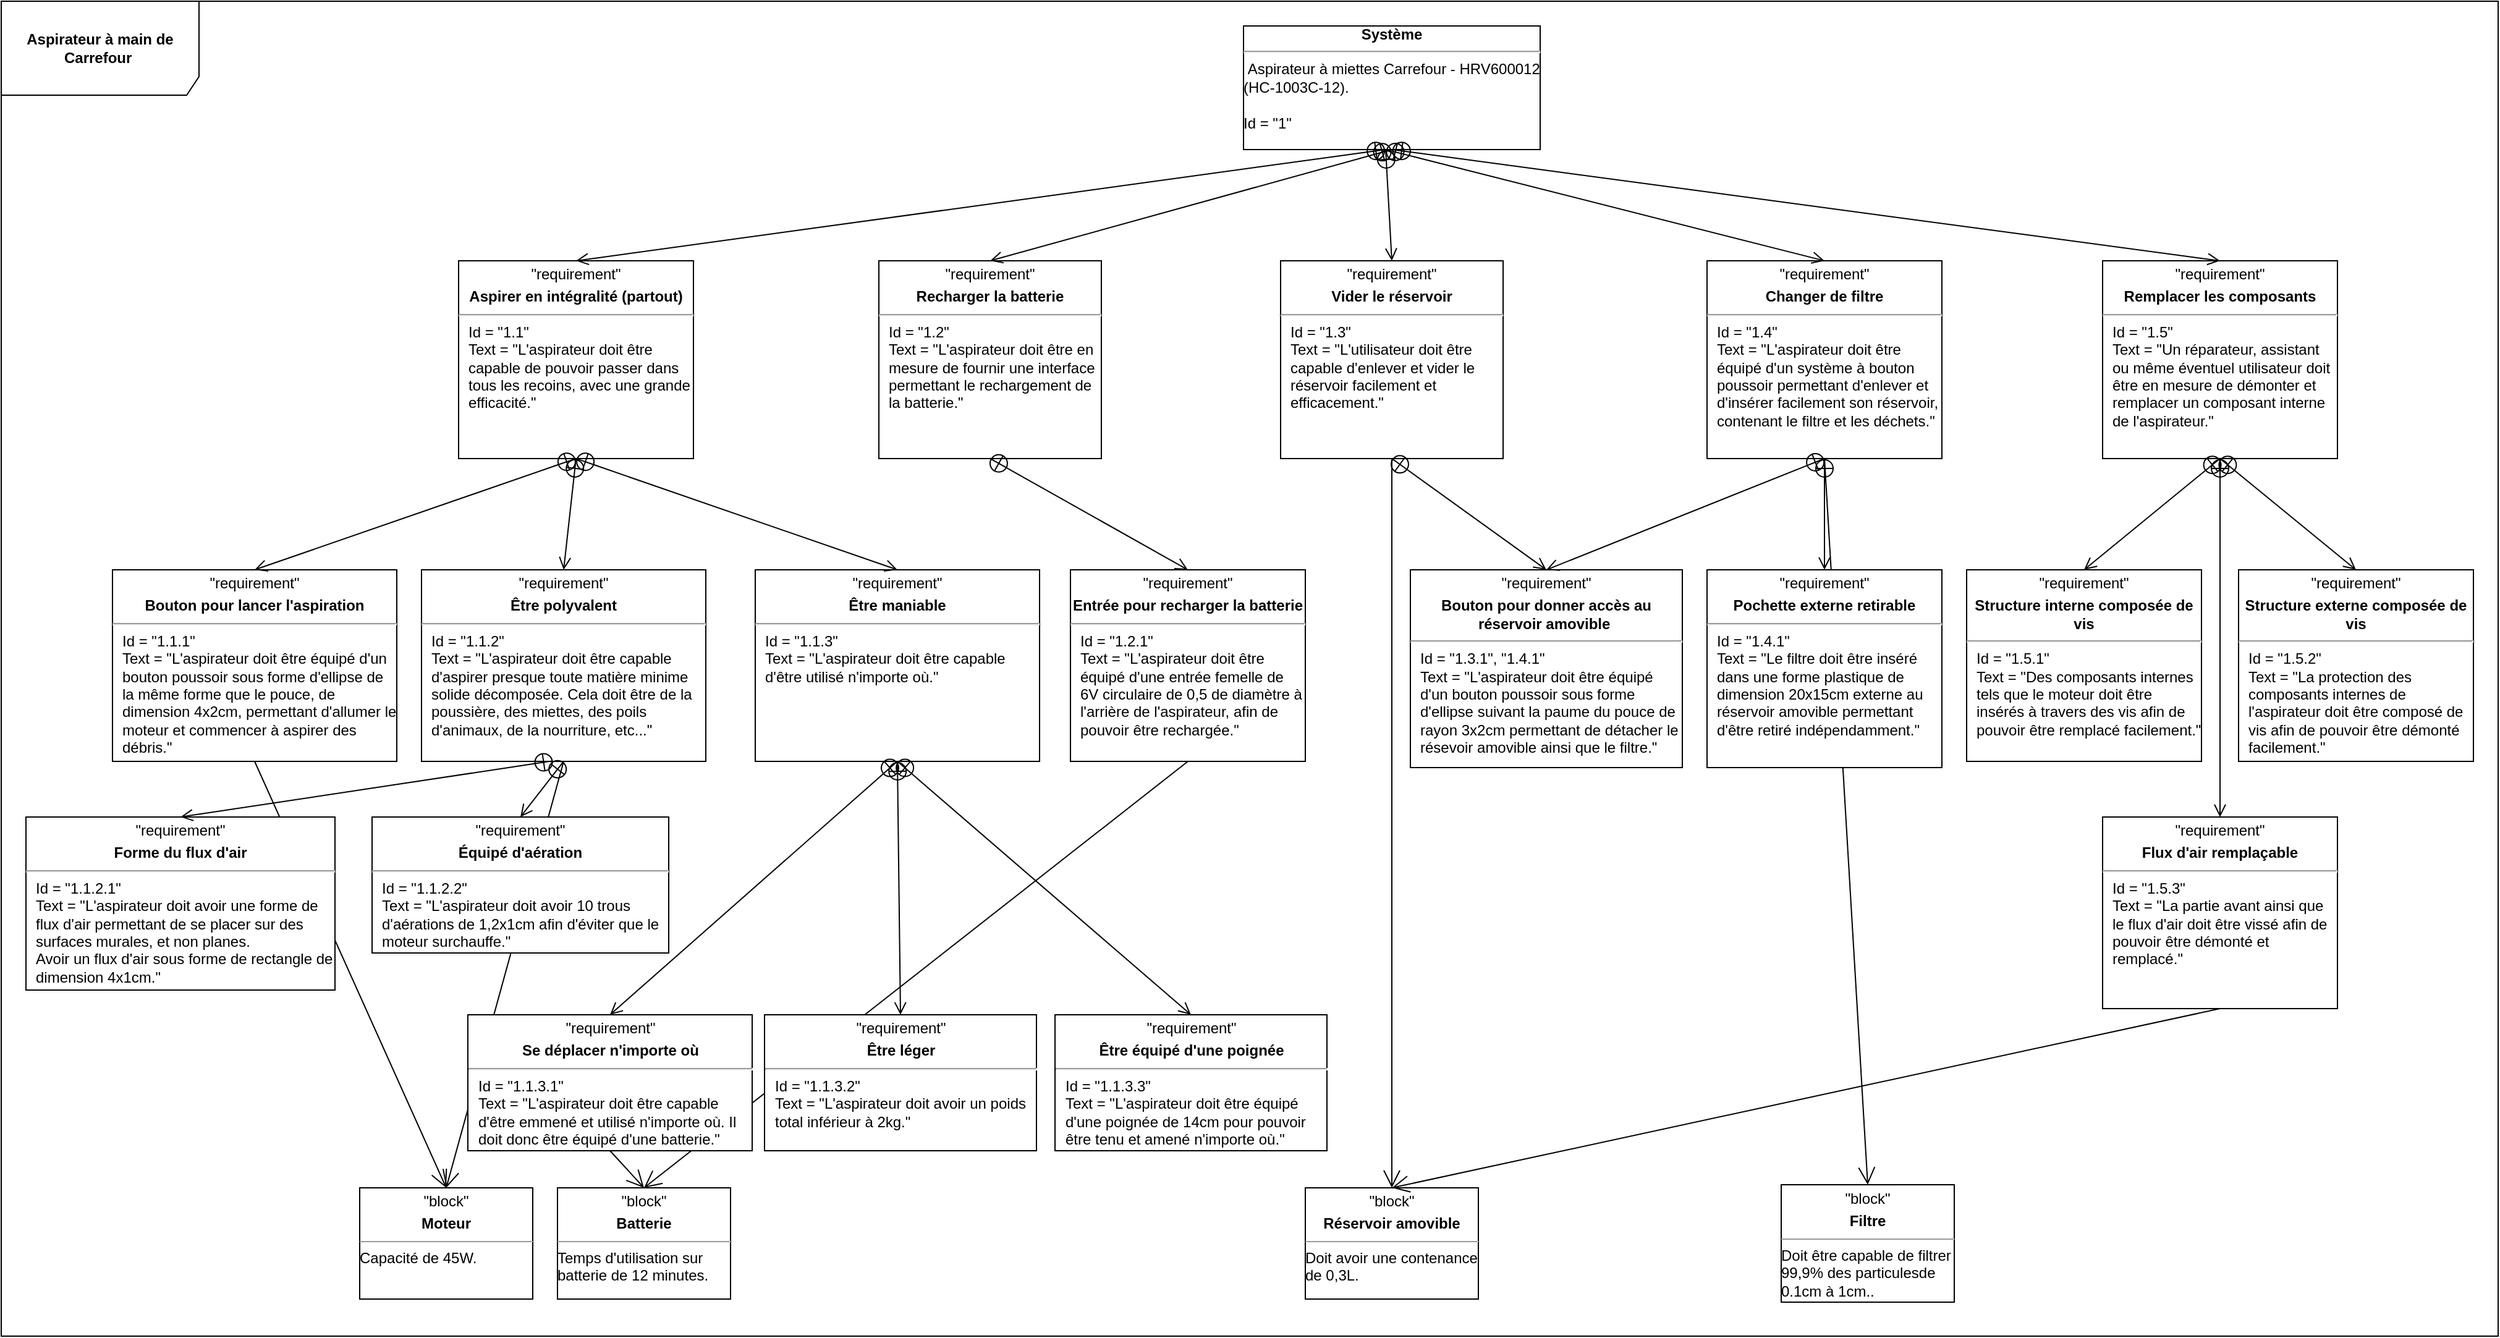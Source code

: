 <mxfile version="21.7.5" type="github">
  <diagram name="Page-1" id="A8fb3w1H7AYXVCVUZf14">
    <mxGraphModel dx="3849" dy="1347" grid="1" gridSize="10" guides="1" tooltips="1" connect="1" arrows="1" fold="1" page="1" pageScale="1" pageWidth="1169" pageHeight="827" math="0" shadow="0">
      <root>
        <mxCell id="0" />
        <mxCell id="1" parent="0" />
        <mxCell id="Eos9Qmah9Xb6crbv86PU-7" value="" style="endArrow=open;endFill=1;endSize=12;html=1;rounded=0;exitX=0.5;exitY=1;exitDx=0;exitDy=0;entryX=0.5;entryY=0;entryDx=0;entryDy=0;" edge="1" parent="1" source="uBb9eE13xI9o5E1Ve7ly-33" target="uBb9eE13xI9o5E1Ve7ly-7">
          <mxGeometry width="160" relative="1" as="geometry">
            <mxPoint x="-130" y="1060" as="sourcePoint" />
            <mxPoint x="-103" y="1090" as="targetPoint" />
          </mxGeometry>
        </mxCell>
        <mxCell id="uBb9eE13xI9o5E1Ve7ly-19" value="" style="endArrow=open;endFill=1;endSize=12;html=1;rounded=0;exitX=0.5;exitY=1;exitDx=0;exitDy=0;entryX=0.5;entryY=0;entryDx=0;entryDy=0;" parent="1" source="uBb9eE13xI9o5E1Ve7ly-9" target="uBb9eE13xI9o5E1Ve7ly-12" edge="1">
          <mxGeometry width="160" relative="1" as="geometry">
            <mxPoint x="-50" y="600" as="sourcePoint" />
            <mxPoint x="110" y="600" as="targetPoint" />
          </mxGeometry>
        </mxCell>
        <mxCell id="uBb9eE13xI9o5E1Ve7ly-38" value="" style="endArrow=open;endFill=1;endSize=12;html=1;rounded=0;exitX=0.5;exitY=1;exitDx=0;exitDy=0;entryX=0.5;entryY=0;entryDx=0;entryDy=0;" parent="1" source="uBb9eE13xI9o5E1Ve7ly-36" target="uBb9eE13xI9o5E1Ve7ly-12" edge="1">
          <mxGeometry width="160" relative="1" as="geometry">
            <mxPoint x="-490" y="720" as="sourcePoint" />
            <mxPoint x="-490" y="947" as="targetPoint" />
          </mxGeometry>
        </mxCell>
        <mxCell id="uBb9eE13xI9o5E1Ve7ly-1" value="&lt;b&gt;Aspirateur à main de Carrefour&amp;nbsp;&lt;/b&gt;" style="shape=umlFrame;whiteSpace=wrap;html=1;pointerEvents=0;width=160;height=76;" parent="1" vertex="1">
          <mxGeometry x="-870" y="100" width="2020" height="1080" as="geometry" />
        </mxCell>
        <mxCell id="uBb9eE13xI9o5E1Ve7ly-2" value="&lt;div align=&quot;center&quot;&gt;&lt;b&gt;Système&lt;/b&gt;&lt;br&gt;&lt;/div&gt;&lt;hr&gt;&lt;div&gt;&amp;nbsp;Aspirateur à miettes Carrefour - HRV600012 (HC-1003C-12).&lt;/div&gt;&lt;div&gt;&lt;br&gt;&lt;/div&gt;&lt;div&gt;Id = &quot;1&quot;&lt;br&gt;&lt;/div&gt;" style="verticalAlign=top;align=left;overflow=fill;fontSize=12;fontFamily=Helvetica;html=1;whiteSpace=wrap;" parent="1" vertex="1">
          <mxGeometry x="135" y="120" width="240" height="100" as="geometry" />
        </mxCell>
        <mxCell id="uBb9eE13xI9o5E1Ve7ly-5" value="&lt;p style=&quot;text-align: center; margin: 4px 0px 0px;&quot;&gt;&quot;requirement&quot;&lt;b&gt;&lt;br&gt;&lt;/b&gt;&lt;/p&gt;&lt;p style=&quot;text-align: center; margin: 4px 0px 0px;&quot;&gt;&lt;b&gt;Aspirer en intégralité (partout)&lt;/b&gt;&lt;/p&gt;&lt;hr&gt;&lt;p style=&quot;margin:0px;margin-left:8px;&quot;&gt;Id = &quot;1.1&quot;&lt;/p&gt;&lt;p style=&quot;margin:0px;margin-left:8px;&quot;&gt;Text = &quot;L&#39;aspirateur doit être capable de pouvoir passer dans tous les recoins, avec une grande efficacité.&quot;&lt;/p&gt;" style="verticalAlign=top;align=left;overflow=fill;fontSize=12;fontFamily=Helvetica;html=1;whiteSpace=wrap;" parent="1" vertex="1">
          <mxGeometry x="-500" y="310" width="190" height="160" as="geometry" />
        </mxCell>
        <mxCell id="uBb9eE13xI9o5E1Ve7ly-6" value="&lt;p style=&quot;text-align: center; margin: 4px 0px 0px;&quot;&gt;&quot;requirement&quot;&lt;b&gt;&lt;br&gt;&lt;/b&gt;&lt;/p&gt;&lt;p style=&quot;text-align: center; margin: 4px 0px 0px;&quot;&gt;&lt;b&gt;Être maniable&lt;/b&gt;&lt;br&gt;&lt;/p&gt;&lt;hr&gt;&lt;p style=&quot;margin:0px;margin-left:8px;&quot;&gt;Id = &quot;1.1.3&quot;&lt;/p&gt;&lt;p style=&quot;margin:0px;margin-left:8px;&quot;&gt;Text = &quot;L&#39;aspirateur doit être capable d&#39;être utilisé n&#39;importe où.&quot;&lt;/p&gt;" style="verticalAlign=top;align=left;overflow=fill;fontSize=12;fontFamily=Helvetica;html=1;whiteSpace=wrap;" parent="1" vertex="1">
          <mxGeometry x="-260" y="560" width="230" height="155" as="geometry" />
        </mxCell>
        <mxCell id="uBb9eE13xI9o5E1Ve7ly-7" value="&lt;p style=&quot;margin:0px;margin-top:4px;text-align:center;&quot;&gt;&quot;block&quot;&lt;/p&gt;&lt;p style=&quot;margin:0px;margin-top:4px;text-align:center;&quot;&gt;&lt;b&gt;Batterie&lt;/b&gt;&lt;/p&gt;&lt;hr size=&quot;1&quot;&gt;&lt;div style=&quot;height:2px;&quot;&gt;Temps d&#39;utilisation sur batterie de 12 minutes.&lt;/div&gt;" style="verticalAlign=top;align=left;overflow=fill;fontSize=12;fontFamily=Helvetica;html=1;whiteSpace=wrap;" parent="1" vertex="1">
          <mxGeometry x="-420" y="1060" width="140" height="90" as="geometry" />
        </mxCell>
        <mxCell id="uBb9eE13xI9o5E1Ve7ly-8" value="&lt;p style=&quot;text-align: center; margin: 4px 0px 0px;&quot;&gt;&quot;requirement&quot;&lt;/p&gt;&lt;p style=&quot;text-align: center; margin: 4px 0px 0px;&quot;&gt;&lt;b&gt;Être léger&lt;/b&gt;&lt;br&gt;&lt;/p&gt;&lt;hr&gt;&lt;p style=&quot;margin:0px;margin-left:8px;&quot;&gt;Id = &quot;1.1.3.2&quot;&lt;/p&gt;&lt;p style=&quot;margin:0px;margin-left:8px;&quot;&gt;Text = &quot;L&#39;aspirateur doit avoir un poids total inférieur à 2kg.&quot;&lt;/p&gt;" style="verticalAlign=top;align=left;overflow=fill;fontSize=12;fontFamily=Helvetica;html=1;whiteSpace=wrap;" parent="1" vertex="1">
          <mxGeometry x="-252.5" y="920" width="220" height="110" as="geometry" />
        </mxCell>
        <mxCell id="uBb9eE13xI9o5E1Ve7ly-9" value="&lt;p style=&quot;text-align: center; margin: 4px 0px 0px;&quot;&gt;&quot;requirement&quot;&lt;b&gt;&lt;br&gt;&lt;/b&gt;&lt;/p&gt;&lt;p style=&quot;text-align: center; margin: 4px 0px 0px;&quot;&gt;&lt;b&gt;Être polyvalent&lt;/b&gt;&lt;br&gt;&lt;/p&gt;&lt;hr&gt;&lt;p style=&quot;margin:0px;margin-left:8px;&quot;&gt;Id = &quot;1.1.2&quot;&lt;/p&gt;&lt;p style=&quot;margin:0px;margin-left:8px;&quot;&gt;Text = &quot;L&#39;aspirateur doit être capable d&#39;aspirer presque toute matière minime solide décomposée. Cela doit être de la poussière, des miettes, des poils d&#39;animaux, de la nourriture, etc...&quot;&lt;/p&gt;" style="verticalAlign=top;align=left;overflow=fill;fontSize=12;fontFamily=Helvetica;html=1;whiteSpace=wrap;" parent="1" vertex="1">
          <mxGeometry x="-530" y="560" width="230" height="155" as="geometry" />
        </mxCell>
        <mxCell id="uBb9eE13xI9o5E1Ve7ly-10" value="&lt;p style=&quot;text-align: center; margin: 4px 0px 0px;&quot;&gt;&quot;requirement&quot;&lt;b&gt;&lt;br&gt;&lt;/b&gt;&lt;/p&gt;&lt;p style=&quot;text-align: center; margin: 4px 0px 0px;&quot;&gt;&lt;b&gt;Se déplacer n&#39;importe où&lt;/b&gt;&lt;br&gt;&lt;/p&gt;&lt;hr&gt;&lt;p style=&quot;margin:0px;margin-left:8px;&quot;&gt;Id = &quot;1.1.3.1&quot;&lt;/p&gt;&lt;p style=&quot;margin:0px;margin-left:8px;&quot;&gt;Text = &quot;L&#39;aspirateur doit être capable d&#39;être emmené et utilisé n&#39;importe où. Il doit donc être équipé d&#39;une batterie.&quot;&lt;/p&gt;" style="verticalAlign=top;align=left;overflow=fill;fontSize=12;fontFamily=Helvetica;html=1;whiteSpace=wrap;" parent="1" vertex="1">
          <mxGeometry x="-492.5" y="920" width="230" height="110" as="geometry" />
        </mxCell>
        <mxCell id="uBb9eE13xI9o5E1Ve7ly-11" value="&lt;p style=&quot;text-align: center; margin: 4px 0px 0px;&quot;&gt;&quot;requirement&quot;&lt;/p&gt;&lt;p style=&quot;text-align: center; margin: 4px 0px 0px;&quot;&gt;&lt;b&gt;Être équipé d&#39;une poignée&lt;/b&gt;&lt;br&gt;&lt;/p&gt;&lt;hr&gt;&lt;p style=&quot;margin:0px;margin-left:8px;&quot;&gt;Id = &quot;1.1.3.3&quot;&lt;/p&gt;&lt;p style=&quot;margin:0px;margin-left:8px;&quot;&gt;Text = &quot;L&#39;aspirateur doit être équipé d&#39;une poignée de 14cm pour pouvoir être tenu et amené n&#39;importe où.&quot;&lt;/p&gt;" style="verticalAlign=top;align=left;overflow=fill;fontSize=12;fontFamily=Helvetica;html=1;whiteSpace=wrap;" parent="1" vertex="1">
          <mxGeometry x="-17.5" y="920" width="220" height="110" as="geometry" />
        </mxCell>
        <mxCell id="uBb9eE13xI9o5E1Ve7ly-12" value="&lt;p style=&quot;margin:0px;margin-top:4px;text-align:center;&quot;&gt;&quot;block&quot;&lt;/p&gt;&lt;p style=&quot;margin:0px;margin-top:4px;text-align:center;&quot;&gt;&lt;b&gt;Moteur&lt;/b&gt;&lt;/p&gt;&lt;hr size=&quot;1&quot;&gt;&lt;div style=&quot;height:2px;&quot;&gt;Capacité de 45W.&lt;/div&gt;" style="verticalAlign=top;align=left;overflow=fill;fontSize=12;fontFamily=Helvetica;html=1;whiteSpace=wrap;" parent="1" vertex="1">
          <mxGeometry x="-580" y="1060" width="140" height="90" as="geometry" />
        </mxCell>
        <mxCell id="uBb9eE13xI9o5E1Ve7ly-13" value="" style="endArrow=open;startArrow=circlePlus;endFill=0;startFill=0;endSize=8;html=1;rounded=0;exitX=0.5;exitY=1;exitDx=0;exitDy=0;entryX=0.5;entryY=0;entryDx=0;entryDy=0;" parent="1" source="uBb9eE13xI9o5E1Ve7ly-6" target="uBb9eE13xI9o5E1Ve7ly-10" edge="1">
          <mxGeometry width="160" relative="1" as="geometry">
            <mxPoint x="290" y="680" as="sourcePoint" />
            <mxPoint x="-275" y="770" as="targetPoint" />
          </mxGeometry>
        </mxCell>
        <mxCell id="uBb9eE13xI9o5E1Ve7ly-14" value="" style="endArrow=open;startArrow=circlePlus;endFill=0;startFill=0;endSize=8;html=1;rounded=0;entryX=0.5;entryY=0;entryDx=0;entryDy=0;exitX=0.5;exitY=1;exitDx=0;exitDy=0;" parent="1" source="uBb9eE13xI9o5E1Ve7ly-6" target="uBb9eE13xI9o5E1Ve7ly-8" edge="1">
          <mxGeometry width="160" relative="1" as="geometry">
            <mxPoint x="290" y="680" as="sourcePoint" />
            <mxPoint x="-40" y="770" as="targetPoint" />
          </mxGeometry>
        </mxCell>
        <mxCell id="uBb9eE13xI9o5E1Ve7ly-15" value="" style="endArrow=open;startArrow=circlePlus;endFill=0;startFill=0;endSize=8;html=1;rounded=0;entryX=0.5;entryY=0;entryDx=0;entryDy=0;exitX=0.5;exitY=1;exitDx=0;exitDy=0;" parent="1" source="uBb9eE13xI9o5E1Ve7ly-6" target="uBb9eE13xI9o5E1Ve7ly-11" edge="1">
          <mxGeometry width="160" relative="1" as="geometry">
            <mxPoint x="290" y="680" as="sourcePoint" />
            <mxPoint x="85" y="770" as="targetPoint" />
          </mxGeometry>
        </mxCell>
        <mxCell id="uBb9eE13xI9o5E1Ve7ly-16" value="" style="endArrow=open;startArrow=circlePlus;endFill=0;startFill=0;endSize=8;html=1;rounded=0;entryX=0.5;entryY=0;entryDx=0;entryDy=0;exitX=0.5;exitY=1;exitDx=0;exitDy=0;" parent="1" source="uBb9eE13xI9o5E1Ve7ly-5" target="uBb9eE13xI9o5E1Ve7ly-9" edge="1">
          <mxGeometry width="160" relative="1" as="geometry">
            <mxPoint x="-165" y="420" as="sourcePoint" />
            <mxPoint x="-240" y="520" as="targetPoint" />
          </mxGeometry>
        </mxCell>
        <mxCell id="uBb9eE13xI9o5E1Ve7ly-17" value="" style="endArrow=open;startArrow=circlePlus;endFill=0;startFill=0;endSize=8;html=1;rounded=0;entryX=0.5;entryY=0;entryDx=0;entryDy=0;exitX=0.5;exitY=1;exitDx=0;exitDy=0;" parent="1" source="uBb9eE13xI9o5E1Ve7ly-5" target="uBb9eE13xI9o5E1Ve7ly-6" edge="1">
          <mxGeometry width="160" relative="1" as="geometry">
            <mxPoint x="30" y="530" as="sourcePoint" />
            <mxPoint x="-85" y="560" as="targetPoint" />
          </mxGeometry>
        </mxCell>
        <mxCell id="uBb9eE13xI9o5E1Ve7ly-18" value="" style="endArrow=open;startArrow=circlePlus;endFill=0;startFill=0;endSize=8;html=1;rounded=0;entryX=0.5;entryY=0;entryDx=0;entryDy=0;" parent="1" target="uBb9eE13xI9o5E1Ve7ly-5" edge="1">
          <mxGeometry width="160" relative="1" as="geometry">
            <mxPoint x="250" y="220" as="sourcePoint" />
            <mxPoint x="120" y="360" as="targetPoint" />
          </mxGeometry>
        </mxCell>
        <mxCell id="uBb9eE13xI9o5E1Ve7ly-20" value="" style="endArrow=open;endFill=1;endSize=12;html=1;rounded=0;exitX=0.5;exitY=1;exitDx=0;exitDy=0;entryX=0.5;entryY=0;entryDx=0;entryDy=0;" parent="1" source="uBb9eE13xI9o5E1Ve7ly-10" target="uBb9eE13xI9o5E1Ve7ly-7" edge="1">
          <mxGeometry width="160" relative="1" as="geometry">
            <mxPoint x="-165" y="703" as="sourcePoint" />
            <mxPoint x="-165" y="910" as="targetPoint" />
          </mxGeometry>
        </mxCell>
        <mxCell id="uBb9eE13xI9o5E1Ve7ly-21" value="&lt;p style=&quot;text-align: center; margin: 4px 0px 0px;&quot;&gt;&quot;requirement&quot;&lt;b&gt;&lt;br&gt;&lt;/b&gt;&lt;/p&gt;&lt;p style=&quot;text-align: center; margin: 4px 0px 0px;&quot;&gt;&lt;b&gt;Recharger la batterie&lt;/b&gt;&lt;/p&gt;&lt;hr&gt;&lt;p style=&quot;margin:0px;margin-left:8px;&quot;&gt;Id = &quot;1.2&quot;&lt;/p&gt;&lt;p style=&quot;margin:0px;margin-left:8px;&quot;&gt;Text = &quot;L&#39;aspirateur doit être en mesure de fournir une interface permettant le rechargement de la batterie.&quot;&lt;/p&gt;" style="verticalAlign=top;align=left;overflow=fill;fontSize=12;fontFamily=Helvetica;html=1;whiteSpace=wrap;" parent="1" vertex="1">
          <mxGeometry x="-160" y="310" width="180" height="160" as="geometry" />
        </mxCell>
        <mxCell id="uBb9eE13xI9o5E1Ve7ly-22" value="" style="endArrow=open;startArrow=circlePlus;endFill=0;startFill=0;endSize=8;html=1;rounded=0;entryX=0.5;entryY=0;entryDx=0;entryDy=0;exitX=0.5;exitY=1;exitDx=0;exitDy=0;" parent="1" source="uBb9eE13xI9o5E1Ve7ly-2" target="uBb9eE13xI9o5E1Ve7ly-21" edge="1">
          <mxGeometry width="160" relative="1" as="geometry">
            <mxPoint x="170" y="350" as="sourcePoint" />
            <mxPoint x="50" y="400" as="targetPoint" />
          </mxGeometry>
        </mxCell>
        <mxCell id="uBb9eE13xI9o5E1Ve7ly-23" value="&lt;p style=&quot;text-align: center; margin: 4px 0px 0px;&quot;&gt;&quot;requirement&quot;&lt;b&gt;&lt;br&gt;&lt;/b&gt;&lt;/p&gt;&lt;p style=&quot;text-align: center; margin: 4px 0px 0px;&quot;&gt;&lt;b&gt;Vider le réservoir&lt;/b&gt;&lt;/p&gt;&lt;hr&gt;&lt;p style=&quot;margin:0px;margin-left:8px;&quot;&gt;Id = &quot;1.3&quot;&lt;/p&gt;&lt;p style=&quot;margin:0px;margin-left:8px;&quot;&gt;Text = &quot;L&#39;utilisateur doit être capable d&#39;enlever et vider le réservoir facilement et efficacement.&quot;&lt;/p&gt;" style="verticalAlign=top;align=left;overflow=fill;fontSize=12;fontFamily=Helvetica;html=1;whiteSpace=wrap;" parent="1" vertex="1">
          <mxGeometry x="165" y="310" width="180" height="160" as="geometry" />
        </mxCell>
        <mxCell id="uBb9eE13xI9o5E1Ve7ly-24" value="&lt;p style=&quot;text-align: center; margin: 4px 0px 0px;&quot;&gt;&quot;requirement&quot;&lt;b&gt;&lt;br&gt;&lt;/b&gt;&lt;/p&gt;&lt;p style=&quot;text-align: center; margin: 4px 0px 0px;&quot;&gt;&lt;b&gt;Changer de filtre&lt;/b&gt;&lt;/p&gt;&lt;hr&gt;&lt;p style=&quot;margin:0px;margin-left:8px;&quot;&gt;Id = &quot;1.4&quot;&lt;/p&gt;&lt;p style=&quot;margin:0px;margin-left:8px;&quot;&gt;Text = &quot;L&#39;aspirateur doit être équipé d&#39;un système à bouton poussoir permettant d&#39;enlever et d&#39;insérer facilement son réservoir, contenant le filtre et les déchets.&quot;&lt;/p&gt;" style="verticalAlign=top;align=left;overflow=fill;fontSize=12;fontFamily=Helvetica;html=1;whiteSpace=wrap;" parent="1" vertex="1">
          <mxGeometry x="510" y="310" width="190" height="160" as="geometry" />
        </mxCell>
        <mxCell id="uBb9eE13xI9o5E1Ve7ly-25" value="&lt;p style=&quot;text-align: center; margin: 4px 0px 0px;&quot;&gt;&quot;requirement&quot;&lt;b&gt;&lt;br&gt;&lt;/b&gt;&lt;/p&gt;&lt;p style=&quot;text-align: center; margin: 4px 0px 0px;&quot;&gt;&lt;b&gt;Remplacer les composants&lt;/b&gt;&lt;/p&gt;&lt;hr&gt;&lt;p style=&quot;margin:0px;margin-left:8px;&quot;&gt;Id = &quot;1.5&quot;&lt;/p&gt;&lt;p style=&quot;margin:0px;margin-left:8px;&quot;&gt;Text = &quot;Un réparateur, assistant ou même éventuel utilisateur doit être en mesure de démonter et remplacer un composant interne de l&#39;aspirateur.&quot;&lt;/p&gt;" style="verticalAlign=top;align=left;overflow=fill;fontSize=12;fontFamily=Helvetica;html=1;whiteSpace=wrap;" parent="1" vertex="1">
          <mxGeometry x="830" y="310" width="190" height="160" as="geometry" />
        </mxCell>
        <mxCell id="uBb9eE13xI9o5E1Ve7ly-26" value="" style="endArrow=open;startArrow=circlePlus;endFill=0;startFill=0;endSize=8;html=1;rounded=0;entryX=0.5;entryY=0;entryDx=0;entryDy=0;" parent="1" target="uBb9eE13xI9o5E1Ve7ly-23" edge="1">
          <mxGeometry width="160" relative="1" as="geometry">
            <mxPoint x="250" y="220" as="sourcePoint" />
            <mxPoint x="450" y="310" as="targetPoint" />
          </mxGeometry>
        </mxCell>
        <mxCell id="uBb9eE13xI9o5E1Ve7ly-27" value="" style="endArrow=open;startArrow=circlePlus;endFill=0;startFill=0;endSize=8;html=1;rounded=0;entryX=0.5;entryY=0;entryDx=0;entryDy=0;" parent="1" target="uBb9eE13xI9o5E1Ve7ly-24" edge="1">
          <mxGeometry width="160" relative="1" as="geometry">
            <mxPoint x="250" y="220" as="sourcePoint" />
            <mxPoint x="607.5" y="330" as="targetPoint" />
          </mxGeometry>
        </mxCell>
        <mxCell id="uBb9eE13xI9o5E1Ve7ly-28" value="" style="endArrow=open;startArrow=circlePlus;endFill=0;startFill=0;endSize=8;html=1;rounded=0;entryX=0.5;entryY=0;entryDx=0;entryDy=0;exitX=0.5;exitY=1;exitDx=0;exitDy=0;" parent="1" source="uBb9eE13xI9o5E1Ve7ly-2" target="uBb9eE13xI9o5E1Ve7ly-25" edge="1">
          <mxGeometry width="160" relative="1" as="geometry">
            <mxPoint x="185" y="350" as="sourcePoint" />
            <mxPoint x="820" y="270" as="targetPoint" />
          </mxGeometry>
        </mxCell>
        <mxCell id="uBb9eE13xI9o5E1Ve7ly-29" value="&lt;p style=&quot;margin:0px;margin-top:4px;text-align:center;&quot;&gt;&quot;block&quot;&lt;/p&gt;&lt;p style=&quot;margin:0px;margin-top:4px;text-align:center;&quot;&gt;&lt;b&gt;Filtre&lt;/b&gt;&lt;/p&gt;&lt;hr size=&quot;1&quot;&gt;&lt;div style=&quot;height:2px;&quot;&gt;Doit être capable de filtrer 99,9% des particulesde 0.1cm à 1cm..&lt;/div&gt;" style="verticalAlign=top;align=left;overflow=fill;fontSize=12;fontFamily=Helvetica;html=1;whiteSpace=wrap;" parent="1" vertex="1">
          <mxGeometry x="570" y="1057.5" width="140" height="95" as="geometry" />
        </mxCell>
        <mxCell id="uBb9eE13xI9o5E1Ve7ly-30" value="" style="endArrow=open;endFill=1;endSize=12;html=1;rounded=0;entryX=0.5;entryY=0;entryDx=0;entryDy=0;exitX=0.5;exitY=1;exitDx=0;exitDy=0;" parent="1" source="uBb9eE13xI9o5E1Ve7ly-24" target="uBb9eE13xI9o5E1Ve7ly-29" edge="1">
          <mxGeometry width="160" relative="1" as="geometry">
            <mxPoint x="560" y="725" as="sourcePoint" />
            <mxPoint x="590" y="845" as="targetPoint" />
          </mxGeometry>
        </mxCell>
        <mxCell id="uBb9eE13xI9o5E1Ve7ly-31" value="&lt;p style=&quot;text-align: center; margin: 4px 0px 0px;&quot;&gt;&quot;requirement&quot;&lt;b&gt;&lt;br&gt;&lt;/b&gt;&lt;/p&gt;&lt;p style=&quot;text-align: center; margin: 4px 0px 0px;&quot;&gt;&lt;b&gt;Équipé d&#39;aération&lt;/b&gt;&lt;br&gt;&lt;/p&gt;&lt;hr&gt;&lt;p style=&quot;margin:0px;margin-left:8px;&quot;&gt;Id = &quot;1.1.2.2&quot;&lt;/p&gt;&lt;p style=&quot;margin:0px;margin-left:8px;&quot;&gt;Text = &quot;L&#39;aspirateur doit avoir 10 trous d&#39;aérations de 1,2x1cm afin d&#39;éviter que le moteur surchauffe.&quot;&lt;/p&gt;" style="verticalAlign=top;align=left;overflow=fill;fontSize=12;fontFamily=Helvetica;html=1;whiteSpace=wrap;" parent="1" vertex="1">
          <mxGeometry x="-570" y="760" width="240" height="110" as="geometry" />
        </mxCell>
        <mxCell id="uBb9eE13xI9o5E1Ve7ly-32" value="" style="endArrow=open;startArrow=circlePlus;endFill=0;startFill=0;endSize=8;html=1;rounded=0;entryX=0.5;entryY=0;entryDx=0;entryDy=0;exitX=0.5;exitY=1;exitDx=0;exitDy=0;" parent="1" source="uBb9eE13xI9o5E1Ve7ly-9" target="uBb9eE13xI9o5E1Ve7ly-31" edge="1">
          <mxGeometry width="160" relative="1" as="geometry">
            <mxPoint x="-530" y="550" as="sourcePoint" />
            <mxPoint x="-560" y="770" as="targetPoint" />
          </mxGeometry>
        </mxCell>
        <mxCell id="uBb9eE13xI9o5E1Ve7ly-33" value="&lt;p style=&quot;text-align: center; margin: 4px 0px 0px;&quot;&gt;&quot;requirement&quot;&lt;b&gt;&lt;br&gt;&lt;/b&gt;&lt;/p&gt;&lt;p style=&quot;text-align: center; margin: 4px 0px 0px;&quot;&gt;&lt;b&gt;Entrée pour recharger la batterie&lt;/b&gt;&lt;/p&gt;&lt;hr&gt;&lt;p style=&quot;margin:0px;margin-left:8px;&quot;&gt;Id = &quot;1.2.1&quot;&lt;/p&gt;&lt;p style=&quot;margin:0px;margin-left:8px;&quot;&gt;Text = &quot;L&#39;aspirateur doit être équipé d&#39;une entrée femelle de 6V circulaire de 0,5 de diamètre à l&#39;arrière de l&#39;aspirateur, afin de pouvoir être rechargée.&quot;&lt;/p&gt;" style="verticalAlign=top;align=left;overflow=fill;fontSize=12;fontFamily=Helvetica;html=1;whiteSpace=wrap;" parent="1" vertex="1">
          <mxGeometry x="-5" y="560" width="190" height="155" as="geometry" />
        </mxCell>
        <mxCell id="uBb9eE13xI9o5E1Ve7ly-34" value="" style="endArrow=open;startArrow=circlePlus;endFill=0;startFill=0;endSize=8;html=1;rounded=0;entryX=0.5;entryY=0;entryDx=0;entryDy=0;exitX=0.5;exitY=1;exitDx=0;exitDy=0;" parent="1" source="uBb9eE13xI9o5E1Ve7ly-21" target="uBb9eE13xI9o5E1Ve7ly-33" edge="1">
          <mxGeometry width="160" relative="1" as="geometry">
            <mxPoint x="365" y="620" as="sourcePoint" />
            <mxPoint x="190" y="700" as="targetPoint" />
          </mxGeometry>
        </mxCell>
        <mxCell id="uBb9eE13xI9o5E1Ve7ly-35" value="&lt;p style=&quot;text-align: center; margin: 4px 0px 0px;&quot;&gt;&quot;requirement&quot;&lt;b&gt;&lt;br&gt;&lt;/b&gt;&lt;/p&gt;&lt;p style=&quot;text-align: center; margin: 4px 0px 0px;&quot;&gt;&lt;b&gt;Bouton pour donner accès au réservoir amovible&lt;/b&gt;&lt;b style=&quot;background-color: initial;&quot;&gt;&amp;nbsp;&lt;/b&gt;&lt;/p&gt;&lt;hr&gt;&lt;p style=&quot;margin:0px;margin-left:8px;&quot;&gt;Id = &quot;1.3.1&quot;, &quot;1.4.1&quot;&lt;/p&gt;&lt;p style=&quot;margin:0px;margin-left:8px;&quot;&gt;Text = &quot;L&#39;aspirateur doit être équipé d&#39;un bouton poussoir sous forme d&#39;ellipse suivant la paume du pouce de rayon 3x2cm permettant de détacher le résevoir amovible ainsi que le filtre.&quot;&lt;/p&gt;" style="verticalAlign=top;align=left;overflow=fill;fontSize=12;fontFamily=Helvetica;html=1;whiteSpace=wrap;" parent="1" vertex="1">
          <mxGeometry x="270" y="560" width="220" height="160" as="geometry" />
        </mxCell>
        <mxCell id="uBb9eE13xI9o5E1Ve7ly-36" value="&lt;p style=&quot;text-align: center; margin: 4px 0px 0px;&quot;&gt;&quot;requirement&quot;&lt;b&gt;&lt;br&gt;&lt;/b&gt;&lt;/p&gt;&lt;p style=&quot;text-align: center; margin: 4px 0px 0px;&quot;&gt;&lt;b&gt;Bouton pour lancer l&#39;aspiration&lt;/b&gt;&lt;br&gt;&lt;/p&gt;&lt;hr&gt;&lt;p style=&quot;margin:0px;margin-left:8px;&quot;&gt;Id = &quot;1.1.1&quot;&lt;/p&gt;&lt;p style=&quot;margin:0px;margin-left:8px;&quot;&gt;Text = &quot;L&#39;aspirateur doit être équipé d&#39;un bouton poussoir sous forme d&#39;ellipse de la même forme que le pouce, de dimension 4x2cm, permettant d&#39;allumer le moteur et commencer à aspirer des débris.&quot;&lt;/p&gt;" style="verticalAlign=top;align=left;overflow=fill;fontSize=12;fontFamily=Helvetica;html=1;whiteSpace=wrap;" parent="1" vertex="1">
          <mxGeometry x="-780" y="560" width="230" height="155" as="geometry" />
        </mxCell>
        <mxCell id="uBb9eE13xI9o5E1Ve7ly-37" value="" style="endArrow=open;startArrow=circlePlus;endFill=0;startFill=0;endSize=8;html=1;rounded=0;entryX=0.5;entryY=0;entryDx=0;entryDy=0;exitX=0.5;exitY=1;exitDx=0;exitDy=0;" parent="1" target="uBb9eE13xI9o5E1Ve7ly-36" edge="1" source="uBb9eE13xI9o5E1Ve7ly-5">
          <mxGeometry width="160" relative="1" as="geometry">
            <mxPoint x="-410" y="510" as="sourcePoint" />
            <mxPoint x="-535" y="530" as="targetPoint" />
          </mxGeometry>
        </mxCell>
        <mxCell id="uBb9eE13xI9o5E1Ve7ly-39" value="&lt;p style=&quot;margin:0px;margin-top:4px;text-align:center;&quot;&gt;&quot;block&quot;&lt;/p&gt;&lt;p style=&quot;margin:0px;margin-top:4px;text-align:center;&quot;&gt;&lt;b&gt;Réservoir amovible&lt;/b&gt;&lt;/p&gt;&lt;hr size=&quot;1&quot;&gt;&lt;div style=&quot;height:2px;&quot;&gt;Doit avoir une contenance de 0,3L.&lt;/div&gt;" style="verticalAlign=top;align=left;overflow=fill;fontSize=12;fontFamily=Helvetica;html=1;whiteSpace=wrap;gradientColor=none;strokeColor=default;" parent="1" vertex="1">
          <mxGeometry x="185" y="1060" width="140" height="90" as="geometry" />
        </mxCell>
        <mxCell id="uBb9eE13xI9o5E1Ve7ly-40" value="" style="endArrow=open;endFill=1;endSize=12;html=1;rounded=0;entryX=0.5;entryY=0;entryDx=0;entryDy=0;exitX=0.5;exitY=1;exitDx=0;exitDy=0;" parent="1" source="uBb9eE13xI9o5E1Ve7ly-23" target="uBb9eE13xI9o5E1Ve7ly-39" edge="1">
          <mxGeometry width="160" relative="1" as="geometry">
            <mxPoint x="270" y="575" as="sourcePoint" />
            <mxPoint x="270" y="990" as="targetPoint" />
          </mxGeometry>
        </mxCell>
        <mxCell id="uBb9eE13xI9o5E1Ve7ly-41" value="" style="endArrow=open;startArrow=circlePlus;endFill=0;startFill=0;endSize=8;html=1;rounded=0;entryX=0.5;entryY=0;entryDx=0;entryDy=0;exitX=0.5;exitY=1;exitDx=0;exitDy=0;" parent="1" source="uBb9eE13xI9o5E1Ve7ly-23" target="uBb9eE13xI9o5E1Ve7ly-35" edge="1">
          <mxGeometry width="160" relative="1" as="geometry">
            <mxPoint x="350" y="812" as="sourcePoint" />
            <mxPoint x="450" y="857" as="targetPoint" />
          </mxGeometry>
        </mxCell>
        <mxCell id="uBb9eE13xI9o5E1Ve7ly-43" value="" style="endArrow=open;startArrow=circlePlus;endFill=0;startFill=0;endSize=8;html=1;rounded=0;entryX=0.5;entryY=0;entryDx=0;entryDy=0;exitX=0.5;exitY=1;exitDx=0;exitDy=0;" parent="1" source="uBb9eE13xI9o5E1Ve7ly-24" target="uBb9eE13xI9o5E1Ve7ly-35" edge="1">
          <mxGeometry width="160" relative="1" as="geometry">
            <mxPoint x="490" y="580" as="sourcePoint" />
            <mxPoint x="615" y="625" as="targetPoint" />
          </mxGeometry>
        </mxCell>
        <mxCell id="uBb9eE13xI9o5E1Ve7ly-44" value="&lt;p style=&quot;text-align: center; margin: 4px 0px 0px;&quot;&gt;&quot;requirement&quot;&lt;b&gt;&lt;br&gt;&lt;/b&gt;&lt;/p&gt;&lt;p style=&quot;text-align: center; margin: 4px 0px 0px;&quot;&gt;&lt;b&gt;Forme du flux d&#39;air&lt;/b&gt;&lt;br&gt;&lt;/p&gt;&lt;hr&gt;&lt;p style=&quot;margin:0px;margin-left:8px;&quot;&gt;Id = &quot;1.1.2.1&quot;&lt;/p&gt;&lt;p style=&quot;margin:0px;margin-left:8px;&quot;&gt;Text = &quot;L&#39;aspirateur doit avoir une forme de flux d&#39;air permettant de se placer sur des surfaces murales, et non planes.&lt;/p&gt;&lt;p style=&quot;margin:0px;margin-left:8px;&quot;&gt;Avoir un flux d&#39;air sous forme de rectangle de dimension 4x1cm.&quot;&lt;/p&gt;" style="verticalAlign=top;align=left;overflow=fill;fontSize=12;fontFamily=Helvetica;html=1;whiteSpace=wrap;" parent="1" vertex="1">
          <mxGeometry x="-850" y="760" width="250" height="140" as="geometry" />
        </mxCell>
        <mxCell id="uBb9eE13xI9o5E1Ve7ly-45" value="" style="endArrow=open;startArrow=circlePlus;endFill=0;startFill=0;endSize=8;html=1;rounded=0;entryX=0.5;entryY=0;entryDx=0;entryDy=0;exitX=0.464;exitY=0.997;exitDx=0;exitDy=0;exitPerimeter=0;" parent="1" source="uBb9eE13xI9o5E1Ve7ly-9" target="uBb9eE13xI9o5E1Ve7ly-44" edge="1">
          <mxGeometry width="160" relative="1" as="geometry">
            <mxPoint x="-405" y="740" as="sourcePoint" />
            <mxPoint x="-440" y="770" as="targetPoint" />
          </mxGeometry>
        </mxCell>
        <mxCell id="uBb9eE13xI9o5E1Ve7ly-46" value="&lt;p style=&quot;text-align: center; margin: 4px 0px 0px;&quot;&gt;&quot;requirement&quot;&lt;b&gt;&lt;br&gt;&lt;/b&gt;&lt;/p&gt;&lt;p style=&quot;text-align: center; margin: 4px 0px 0px;&quot;&gt;&lt;b&gt;Pochette externe retirable&lt;/b&gt;&lt;/p&gt;&lt;hr&gt;&lt;p style=&quot;margin:0px;margin-left:8px;&quot;&gt;Id = &quot;1.4.1&quot;&lt;/p&gt;&lt;p style=&quot;margin:0px;margin-left:8px;&quot;&gt;Text = &quot;Le filtre doit être inséré dans une forme plastique de dimension 20x15cm externe au réservoir amovible permettant d&#39;être retiré indépendamment.&quot;&lt;/p&gt;" style="verticalAlign=top;align=left;overflow=fill;fontSize=12;fontFamily=Helvetica;html=1;whiteSpace=wrap;" parent="1" vertex="1">
          <mxGeometry x="510" y="560" width="190" height="160" as="geometry" />
        </mxCell>
        <mxCell id="uBb9eE13xI9o5E1Ve7ly-48" value="" style="endArrow=open;startArrow=circlePlus;endFill=0;startFill=0;endSize=8;html=1;rounded=0;entryX=0.5;entryY=0;entryDx=0;entryDy=0;exitX=0.5;exitY=1;exitDx=0;exitDy=0;" parent="1" target="uBb9eE13xI9o5E1Ve7ly-46" edge="1" source="uBb9eE13xI9o5E1Ve7ly-24">
          <mxGeometry width="160" relative="1" as="geometry">
            <mxPoint x="630" y="530" as="sourcePoint" />
            <mxPoint x="385" y="585" as="targetPoint" />
          </mxGeometry>
        </mxCell>
        <mxCell id="uBb9eE13xI9o5E1Ve7ly-49" value="&lt;p style=&quot;text-align: center; margin: 4px 0px 0px;&quot;&gt;&quot;requirement&quot;&lt;b&gt;&lt;br&gt;&lt;/b&gt;&lt;/p&gt;&lt;p style=&quot;text-align: center; margin: 4px 0px 0px;&quot;&gt;&lt;b&gt;Structure externe composée de vis&lt;/b&gt;&lt;/p&gt;&lt;hr&gt;&lt;p style=&quot;margin:0px;margin-left:8px;&quot;&gt;Id = &quot;1.5.2&quot;&lt;/p&gt;&lt;p style=&quot;margin:0px;margin-left:8px;&quot;&gt;Text = &quot;La protection des composants internes de l&#39;aspirateur doit être composé de vis afin de pouvoir être démonté facilement.&quot;&lt;/p&gt;" style="verticalAlign=top;align=left;overflow=fill;fontSize=12;fontFamily=Helvetica;html=1;whiteSpace=wrap;" parent="1" vertex="1">
          <mxGeometry x="940" y="560" width="190" height="155" as="geometry" />
        </mxCell>
        <mxCell id="Eos9Qmah9Xb6crbv86PU-1" value="&lt;p style=&quot;text-align: center; margin: 4px 0px 0px;&quot;&gt;&quot;requirement&quot;&lt;b&gt;&lt;br&gt;&lt;/b&gt;&lt;/p&gt;&lt;p style=&quot;text-align: center; margin: 4px 0px 0px;&quot;&gt;&lt;b&gt;Structure interne composée de vis&lt;/b&gt;&lt;/p&gt;&lt;hr&gt;&lt;p style=&quot;margin:0px;margin-left:8px;&quot;&gt;Id = &quot;1.5.1&quot;&lt;/p&gt;&lt;p style=&quot;margin:0px;margin-left:8px;&quot;&gt;Text = &quot;Des composants internes tels que le moteur doit être insérés à travers des vis afin de pouvoir être remplacé facilement.&quot;&lt;/p&gt;" style="verticalAlign=top;align=left;overflow=fill;fontSize=12;fontFamily=Helvetica;html=1;whiteSpace=wrap;" vertex="1" parent="1">
          <mxGeometry x="720" y="560" width="190" height="155" as="geometry" />
        </mxCell>
        <mxCell id="Eos9Qmah9Xb6crbv86PU-2" value="" style="endArrow=open;startArrow=circlePlus;endFill=0;startFill=0;endSize=8;html=1;rounded=0;entryX=0.5;entryY=0;entryDx=0;entryDy=0;exitX=0.5;exitY=1;exitDx=0;exitDy=0;" edge="1" parent="1" source="uBb9eE13xI9o5E1Ve7ly-25" target="uBb9eE13xI9o5E1Ve7ly-49">
          <mxGeometry width="160" relative="1" as="geometry">
            <mxPoint x="940" y="500" as="sourcePoint" />
            <mxPoint x="910" y="590" as="targetPoint" />
          </mxGeometry>
        </mxCell>
        <mxCell id="Eos9Qmah9Xb6crbv86PU-3" value="" style="endArrow=open;startArrow=circlePlus;endFill=0;startFill=0;endSize=8;html=1;rounded=0;entryX=0.5;entryY=0;entryDx=0;entryDy=0;exitX=0.5;exitY=1;exitDx=0;exitDy=0;" edge="1" parent="1" source="uBb9eE13xI9o5E1Ve7ly-25" target="Eos9Qmah9Xb6crbv86PU-1">
          <mxGeometry width="160" relative="1" as="geometry">
            <mxPoint x="850" y="510" as="sourcePoint" />
            <mxPoint x="970" y="600" as="targetPoint" />
          </mxGeometry>
        </mxCell>
        <mxCell id="Eos9Qmah9Xb6crbv86PU-4" value="&lt;p style=&quot;text-align: center; margin: 4px 0px 0px;&quot;&gt;&quot;requirement&quot;&lt;b&gt;&lt;br&gt;&lt;/b&gt;&lt;/p&gt;&lt;p style=&quot;text-align: center; margin: 4px 0px 0px;&quot;&gt;&lt;b&gt;Flux d&#39;air remplaçable&lt;/b&gt;&lt;/p&gt;&lt;hr&gt;&lt;p style=&quot;margin:0px;margin-left:8px;&quot;&gt;Id = &quot;1.5.3&quot;&lt;/p&gt;&lt;p style=&quot;margin:0px;margin-left:8px;&quot;&gt;Text = &quot;La partie avant ainsi que le flux d&#39;air doit être vissé afin de pouvoir être démonté et remplacé.&quot;&lt;/p&gt;" style="verticalAlign=top;align=left;overflow=fill;fontSize=12;fontFamily=Helvetica;html=1;whiteSpace=wrap;" vertex="1" parent="1">
          <mxGeometry x="830" y="760" width="190" height="155" as="geometry" />
        </mxCell>
        <mxCell id="Eos9Qmah9Xb6crbv86PU-5" value="" style="endArrow=open;startArrow=circlePlus;endFill=0;startFill=0;endSize=8;html=1;rounded=0;exitX=0.5;exitY=1;exitDx=0;exitDy=0;" edge="1" parent="1" source="uBb9eE13xI9o5E1Ve7ly-25" target="Eos9Qmah9Xb6crbv86PU-4">
          <mxGeometry width="160" relative="1" as="geometry">
            <mxPoint x="1030" y="780" as="sourcePoint" />
            <mxPoint x="1150" y="870" as="targetPoint" />
          </mxGeometry>
        </mxCell>
        <mxCell id="Eos9Qmah9Xb6crbv86PU-6" value="" style="endArrow=open;endFill=1;endSize=12;html=1;rounded=0;entryX=0.5;entryY=0;entryDx=0;entryDy=0;exitX=0.5;exitY=1;exitDx=0;exitDy=0;" edge="1" parent="1" source="Eos9Qmah9Xb6crbv86PU-4" target="uBb9eE13xI9o5E1Ve7ly-39">
          <mxGeometry width="160" relative="1" as="geometry">
            <mxPoint x="480" y="660" as="sourcePoint" />
            <mxPoint x="480" y="1250" as="targetPoint" />
          </mxGeometry>
        </mxCell>
      </root>
    </mxGraphModel>
  </diagram>
</mxfile>

